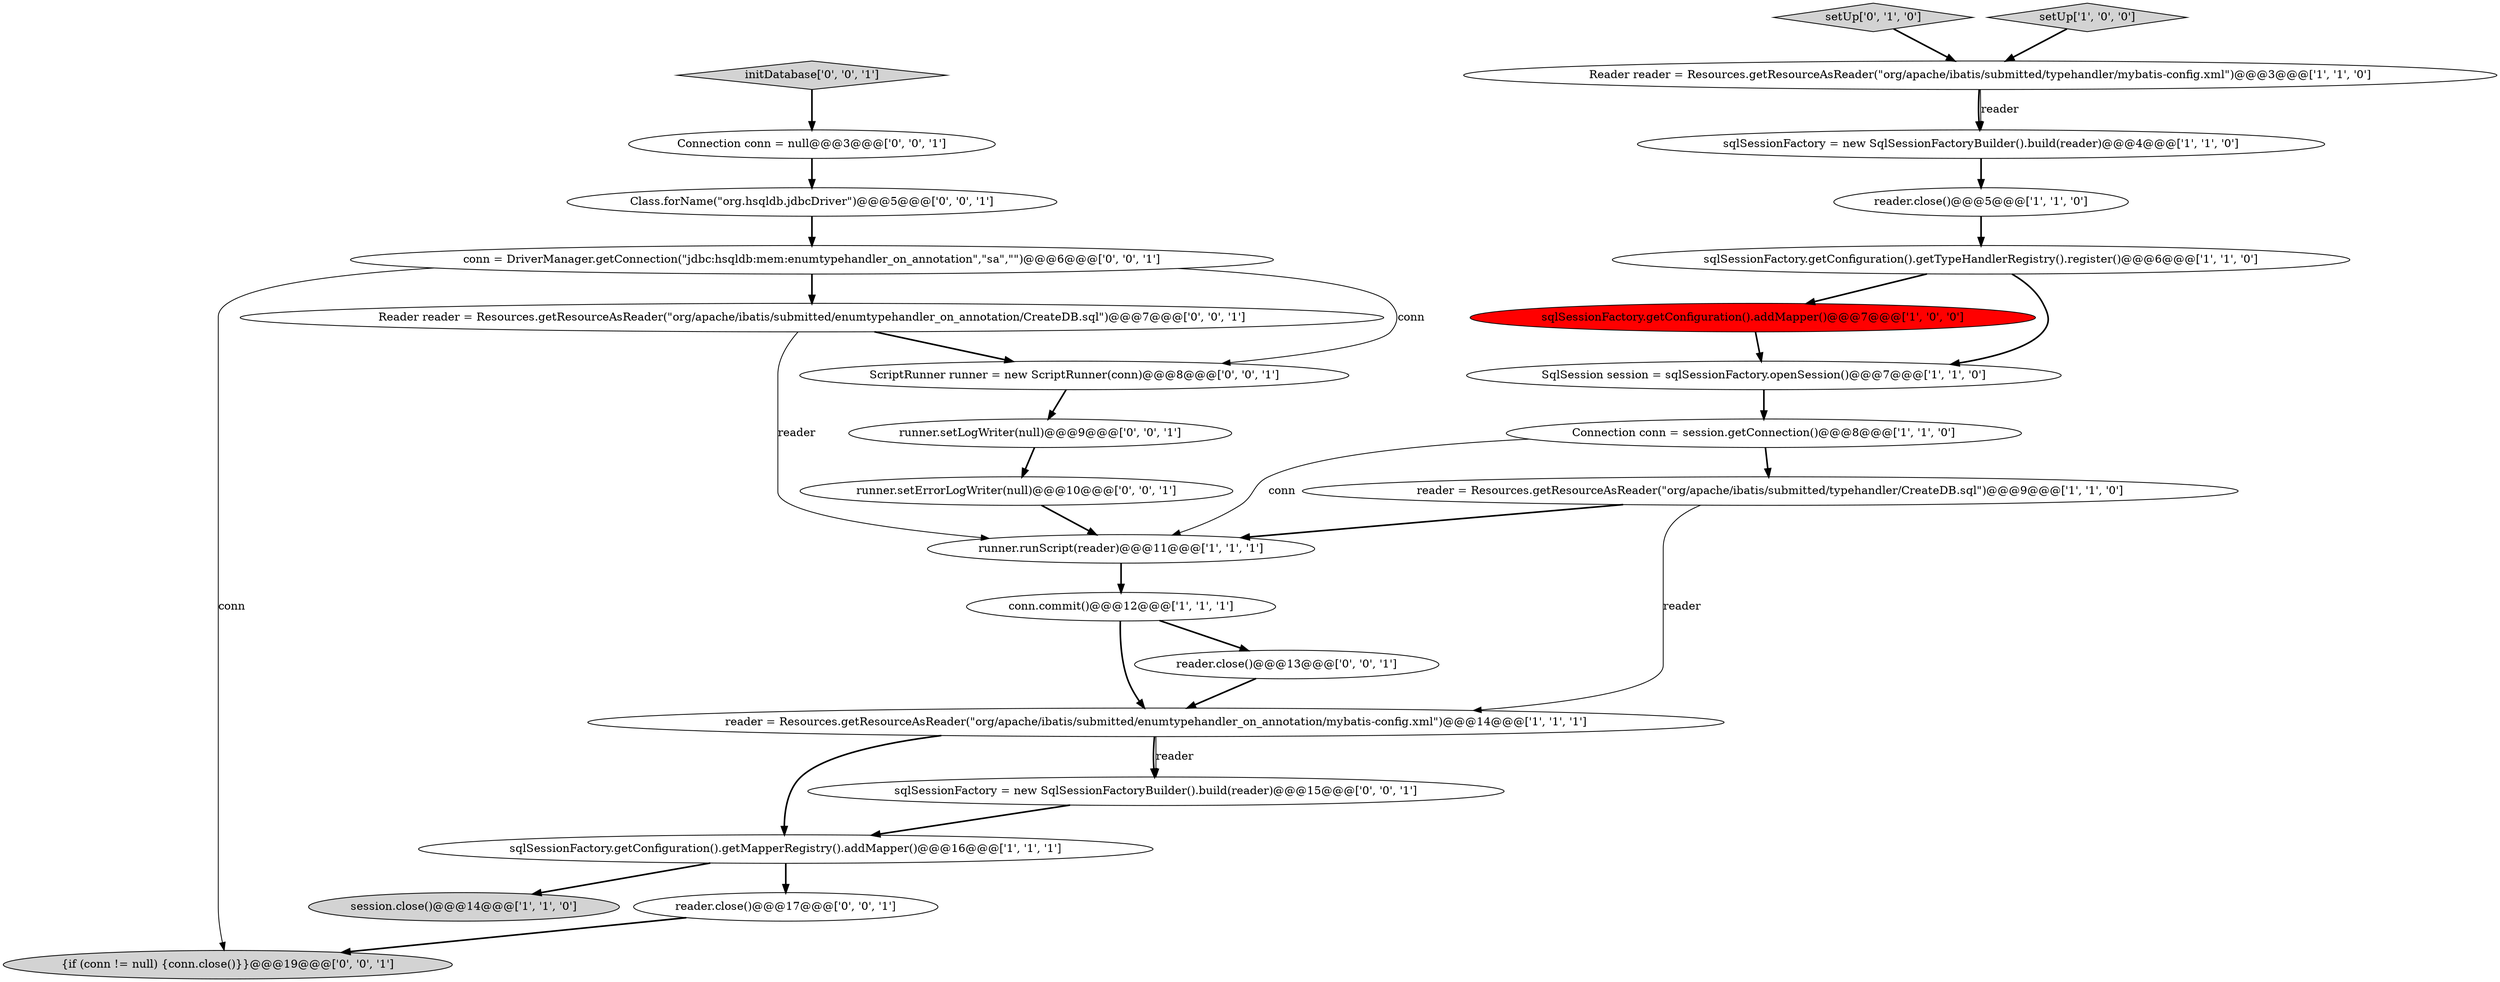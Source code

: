 digraph {
8 [style = filled, label = "Reader reader = Resources.getResourceAsReader(\"org/apache/ibatis/submitted/typehandler/mybatis-config.xml\")@@@3@@@['1', '1', '0']", fillcolor = white, shape = ellipse image = "AAA0AAABBB1BBB"];
11 [style = filled, label = "sqlSessionFactory.getConfiguration().addMapper()@@@7@@@['1', '0', '0']", fillcolor = red, shape = ellipse image = "AAA1AAABBB1BBB"];
20 [style = filled, label = "initDatabase['0', '0', '1']", fillcolor = lightgray, shape = diamond image = "AAA0AAABBB3BBB"];
25 [style = filled, label = "{if (conn != null) {conn.close()}}@@@19@@@['0', '0', '1']", fillcolor = lightgray, shape = ellipse image = "AAA0AAABBB3BBB"];
6 [style = filled, label = "reader = Resources.getResourceAsReader(\"org/apache/ibatis/submitted/enumtypehandler_on_annotation/mybatis-config.xml\")@@@14@@@['1', '1', '1']", fillcolor = white, shape = ellipse image = "AAA0AAABBB1BBB"];
7 [style = filled, label = "runner.runScript(reader)@@@11@@@['1', '1', '1']", fillcolor = white, shape = ellipse image = "AAA0AAABBB1BBB"];
21 [style = filled, label = "reader.close()@@@13@@@['0', '0', '1']", fillcolor = white, shape = ellipse image = "AAA0AAABBB3BBB"];
1 [style = filled, label = "reader.close()@@@5@@@['1', '1', '0']", fillcolor = white, shape = ellipse image = "AAA0AAABBB1BBB"];
2 [style = filled, label = "sqlSessionFactory.getConfiguration().getTypeHandlerRegistry().register()@@@6@@@['1', '1', '0']", fillcolor = white, shape = ellipse image = "AAA0AAABBB1BBB"];
4 [style = filled, label = "sqlSessionFactory.getConfiguration().getMapperRegistry().addMapper()@@@16@@@['1', '1', '1']", fillcolor = white, shape = ellipse image = "AAA0AAABBB1BBB"];
10 [style = filled, label = "sqlSessionFactory = new SqlSessionFactoryBuilder().build(reader)@@@4@@@['1', '1', '0']", fillcolor = white, shape = ellipse image = "AAA0AAABBB1BBB"];
19 [style = filled, label = "Reader reader = Resources.getResourceAsReader(\"org/apache/ibatis/submitted/enumtypehandler_on_annotation/CreateDB.sql\")@@@7@@@['0', '0', '1']", fillcolor = white, shape = ellipse image = "AAA0AAABBB3BBB"];
24 [style = filled, label = "Class.forName(\"org.hsqldb.jdbcDriver\")@@@5@@@['0', '0', '1']", fillcolor = white, shape = ellipse image = "AAA0AAABBB3BBB"];
0 [style = filled, label = "session.close()@@@14@@@['1', '1', '0']", fillcolor = lightgray, shape = ellipse image = "AAA0AAABBB1BBB"];
14 [style = filled, label = "setUp['0', '1', '0']", fillcolor = lightgray, shape = diamond image = "AAA0AAABBB2BBB"];
23 [style = filled, label = "Connection conn = null@@@3@@@['0', '0', '1']", fillcolor = white, shape = ellipse image = "AAA0AAABBB3BBB"];
16 [style = filled, label = "conn = DriverManager.getConnection(\"jdbc:hsqldb:mem:enumtypehandler_on_annotation\",\"sa\",\"\")@@@6@@@['0', '0', '1']", fillcolor = white, shape = ellipse image = "AAA0AAABBB3BBB"];
12 [style = filled, label = "conn.commit()@@@12@@@['1', '1', '1']", fillcolor = white, shape = ellipse image = "AAA0AAABBB1BBB"];
13 [style = filled, label = "SqlSession session = sqlSessionFactory.openSession()@@@7@@@['1', '1', '0']", fillcolor = white, shape = ellipse image = "AAA0AAABBB1BBB"];
17 [style = filled, label = "ScriptRunner runner = new ScriptRunner(conn)@@@8@@@['0', '0', '1']", fillcolor = white, shape = ellipse image = "AAA0AAABBB3BBB"];
15 [style = filled, label = "runner.setLogWriter(null)@@@9@@@['0', '0', '1']", fillcolor = white, shape = ellipse image = "AAA0AAABBB3BBB"];
18 [style = filled, label = "runner.setErrorLogWriter(null)@@@10@@@['0', '0', '1']", fillcolor = white, shape = ellipse image = "AAA0AAABBB3BBB"];
5 [style = filled, label = "setUp['1', '0', '0']", fillcolor = lightgray, shape = diamond image = "AAA0AAABBB1BBB"];
3 [style = filled, label = "reader = Resources.getResourceAsReader(\"org/apache/ibatis/submitted/typehandler/CreateDB.sql\")@@@9@@@['1', '1', '0']", fillcolor = white, shape = ellipse image = "AAA0AAABBB1BBB"];
22 [style = filled, label = "sqlSessionFactory = new SqlSessionFactoryBuilder().build(reader)@@@15@@@['0', '0', '1']", fillcolor = white, shape = ellipse image = "AAA0AAABBB3BBB"];
26 [style = filled, label = "reader.close()@@@17@@@['0', '0', '1']", fillcolor = white, shape = ellipse image = "AAA0AAABBB3BBB"];
9 [style = filled, label = "Connection conn = session.getConnection()@@@8@@@['1', '1', '0']", fillcolor = white, shape = ellipse image = "AAA0AAABBB1BBB"];
8->10 [style = bold, label=""];
5->8 [style = bold, label=""];
8->10 [style = solid, label="reader"];
21->6 [style = bold, label=""];
7->12 [style = bold, label=""];
16->17 [style = solid, label="conn"];
12->21 [style = bold, label=""];
6->22 [style = bold, label=""];
26->25 [style = bold, label=""];
4->26 [style = bold, label=""];
19->17 [style = bold, label=""];
19->7 [style = solid, label="reader"];
16->19 [style = bold, label=""];
12->6 [style = bold, label=""];
15->18 [style = bold, label=""];
4->0 [style = bold, label=""];
16->25 [style = solid, label="conn"];
2->13 [style = bold, label=""];
22->4 [style = bold, label=""];
24->16 [style = bold, label=""];
6->4 [style = bold, label=""];
23->24 [style = bold, label=""];
20->23 [style = bold, label=""];
3->7 [style = bold, label=""];
6->22 [style = solid, label="reader"];
9->7 [style = solid, label="conn"];
11->13 [style = bold, label=""];
17->15 [style = bold, label=""];
9->3 [style = bold, label=""];
1->2 [style = bold, label=""];
14->8 [style = bold, label=""];
13->9 [style = bold, label=""];
18->7 [style = bold, label=""];
10->1 [style = bold, label=""];
3->6 [style = solid, label="reader"];
2->11 [style = bold, label=""];
}
